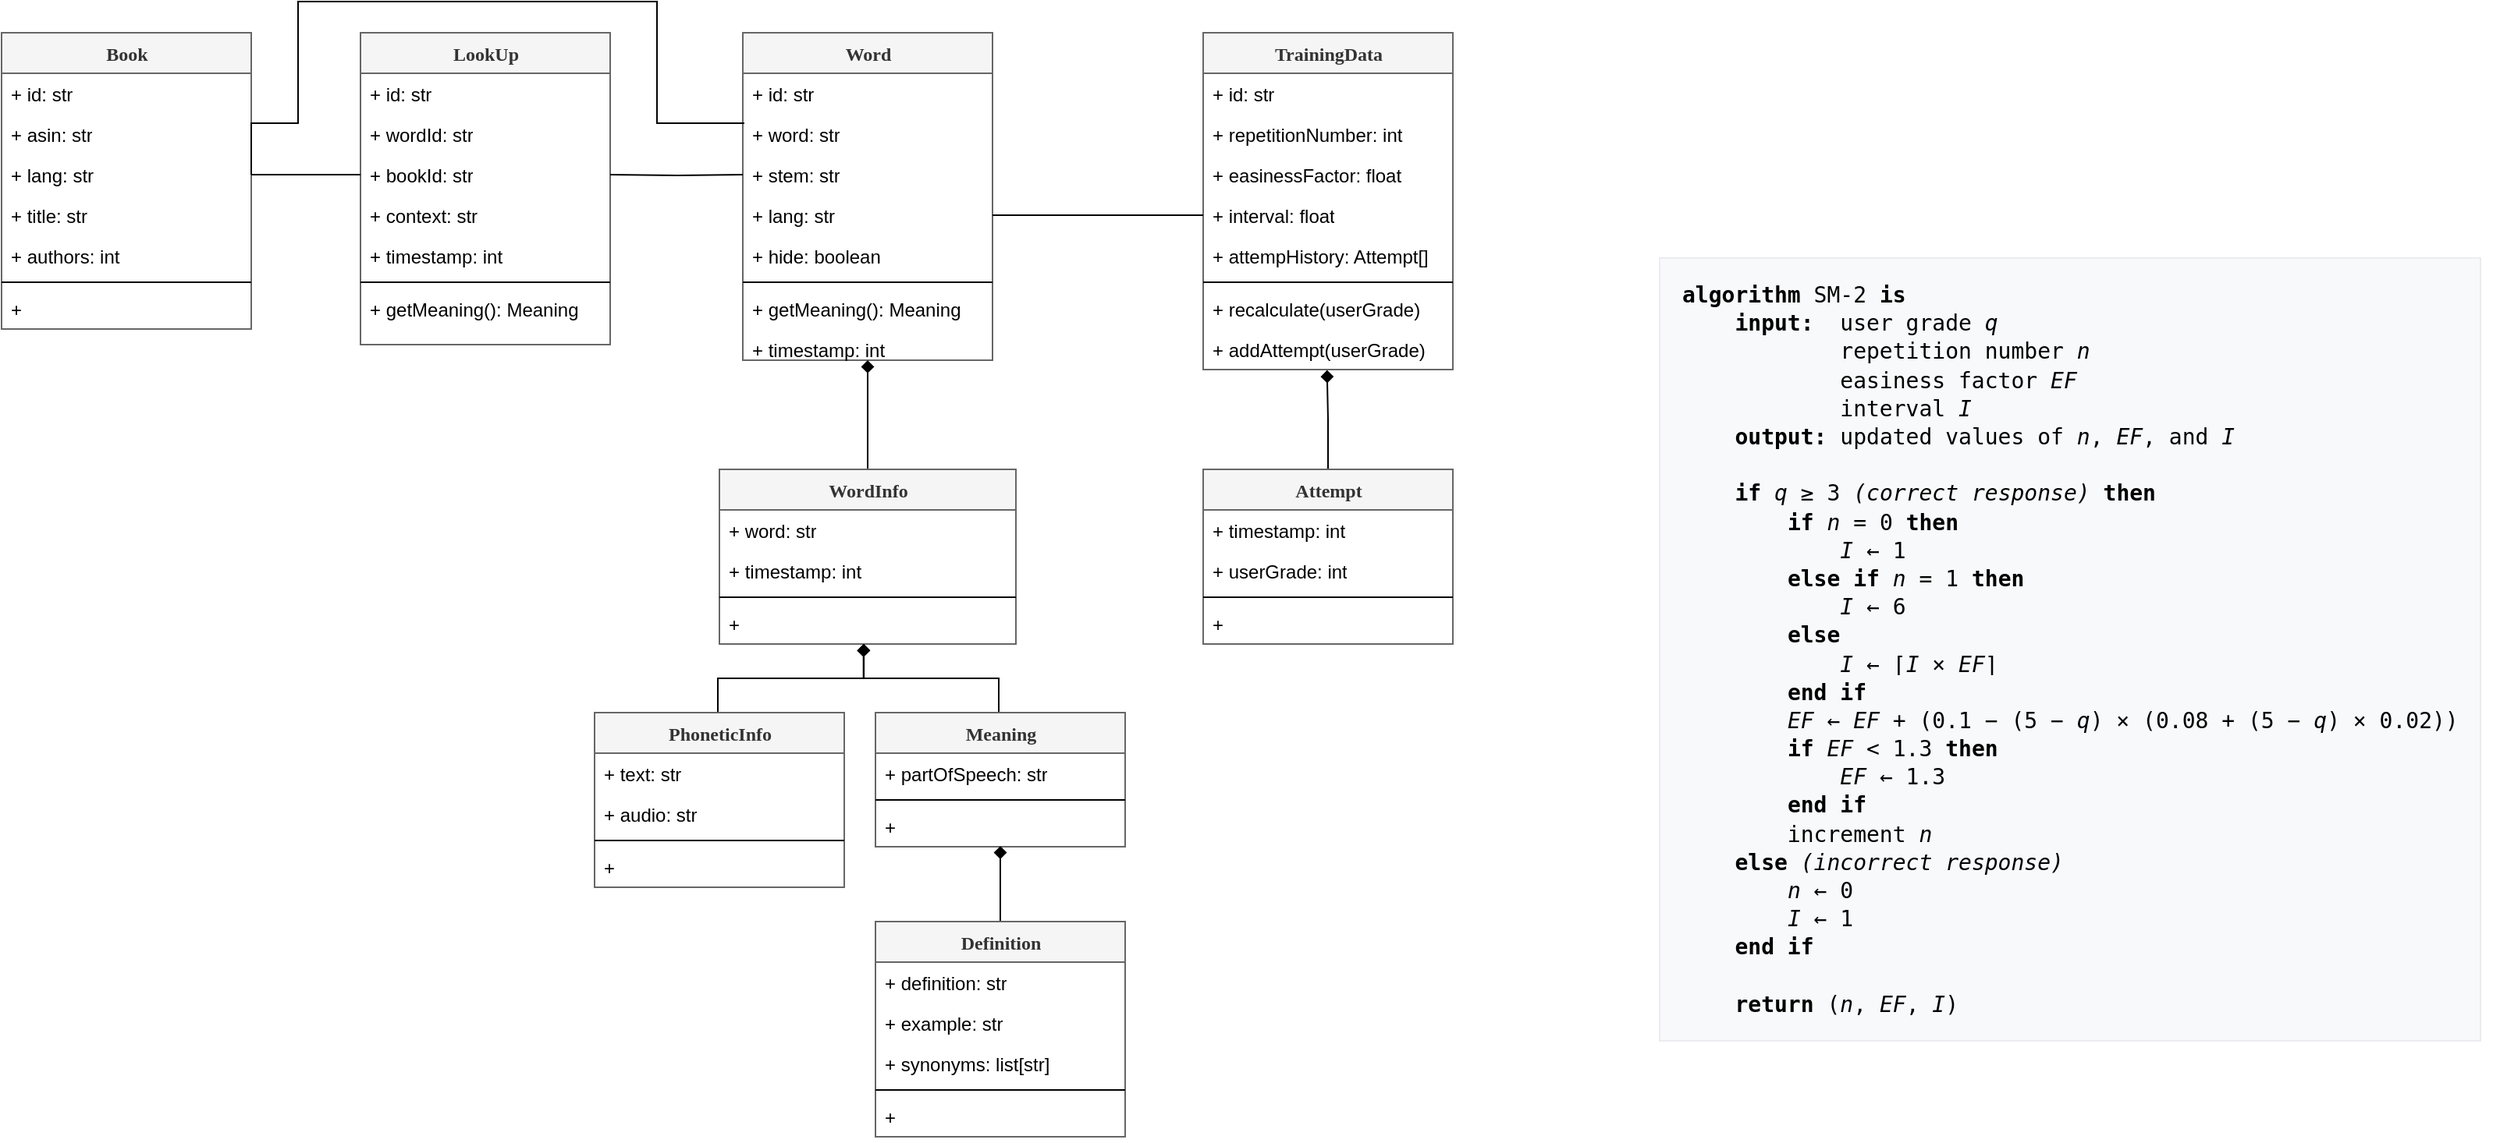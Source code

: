 <mxfile version="14.1.8" type="device"><diagram name="Page-1" id="6133507b-19e7-1e82-6fc7-422aa6c4b21f"><mxGraphModel dx="1726" dy="1206" grid="1" gridSize="10" guides="1" tooltips="1" connect="1" arrows="1" fold="1" page="0" pageScale="1" pageWidth="1100" pageHeight="850" math="0" shadow="0"><root><mxCell id="0"/><mxCell id="1" parent="0"/><mxCell id="78961159f06e98e8-17" value="Word" style="swimlane;html=1;fontStyle=1;align=center;verticalAlign=top;childLayout=stackLayout;horizontal=1;startSize=26;horizontalStack=0;resizeParent=1;resizeLast=0;collapsible=1;marginBottom=0;swimlaneFillColor=#ffffff;rounded=0;shadow=0;comic=0;labelBackgroundColor=none;strokeWidth=1;fillColor=#f5f5f5;fontFamily=Verdana;fontSize=12;strokeColor=#666666;fontColor=#333333;" parent="1" vertex="1"><mxGeometry x="375" y="-140" width="160" height="210" as="geometry"/></mxCell><mxCell id="78961159f06e98e8-23" value="+ id: str" style="text;html=1;strokeColor=none;fillColor=none;align=left;verticalAlign=top;spacingLeft=4;spacingRight=4;whiteSpace=wrap;overflow=hidden;rotatable=0;points=[[0,0.5],[1,0.5]];portConstraint=eastwest;" parent="78961159f06e98e8-17" vertex="1"><mxGeometry y="26" width="160" height="26" as="geometry"/></mxCell><mxCell id="78961159f06e98e8-24" value="+ word: str" style="text;html=1;strokeColor=none;fillColor=none;align=left;verticalAlign=top;spacingLeft=4;spacingRight=4;whiteSpace=wrap;overflow=hidden;rotatable=0;points=[[0,0.5],[1,0.5]];portConstraint=eastwest;" parent="78961159f06e98e8-17" vertex="1"><mxGeometry y="52" width="160" height="26" as="geometry"/></mxCell><mxCell id="ZVeVpF_cnoe1dBxjqzzv-6" value="+ stem: str" style="text;html=1;strokeColor=none;fillColor=none;align=left;verticalAlign=top;spacingLeft=4;spacingRight=4;whiteSpace=wrap;overflow=hidden;rotatable=0;points=[[0,0.5],[1,0.5]];portConstraint=eastwest;" parent="78961159f06e98e8-17" vertex="1"><mxGeometry y="78" width="160" height="26" as="geometry"/></mxCell><mxCell id="ZVeVpF_cnoe1dBxjqzzv-7" value="+ lang: str" style="text;html=1;strokeColor=none;fillColor=none;align=left;verticalAlign=top;spacingLeft=4;spacingRight=4;whiteSpace=wrap;overflow=hidden;rotatable=0;points=[[0,0.5],[1,0.5]];portConstraint=eastwest;" parent="78961159f06e98e8-17" vertex="1"><mxGeometry y="104" width="160" height="26" as="geometry"/></mxCell><mxCell id="YE1pkk-JXzx52vhOxfn4-2" value="+ hide: boolean" style="text;html=1;strokeColor=none;fillColor=none;align=left;verticalAlign=top;spacingLeft=4;spacingRight=4;whiteSpace=wrap;overflow=hidden;rotatable=0;points=[[0,0.5],[1,0.5]];portConstraint=eastwest;" vertex="1" parent="78961159f06e98e8-17"><mxGeometry y="130" width="160" height="26" as="geometry"/></mxCell><mxCell id="78961159f06e98e8-19" value="" style="line;html=1;strokeWidth=1;fillColor=none;align=left;verticalAlign=middle;spacingTop=-1;spacingLeft=3;spacingRight=3;rotatable=0;labelPosition=right;points=[];portConstraint=eastwest;" parent="78961159f06e98e8-17" vertex="1"><mxGeometry y="156" width="160" height="8" as="geometry"/></mxCell><mxCell id="78961159f06e98e8-27" value="+ getMeaning(): Meaning" style="text;html=1;strokeColor=none;fillColor=none;align=left;verticalAlign=top;spacingLeft=4;spacingRight=4;whiteSpace=wrap;overflow=hidden;rotatable=0;points=[[0,0.5],[1,0.5]];portConstraint=eastwest;" parent="78961159f06e98e8-17" vertex="1"><mxGeometry y="164" width="160" height="26" as="geometry"/></mxCell><mxCell id="ZErmJ2kMcgC-8b0238W8-14" value="+ timestamp: int" style="text;html=1;strokeColor=none;fillColor=none;align=left;verticalAlign=top;spacingLeft=4;spacingRight=4;whiteSpace=wrap;overflow=hidden;rotatable=0;points=[[0,0.5],[1,0.5]];portConstraint=eastwest;" parent="78961159f06e98e8-17" vertex="1"><mxGeometry y="190" width="160" height="20" as="geometry"/></mxCell><mxCell id="ZVeVpF_cnoe1dBxjqzzv-40" style="edgeStyle=elbowEdgeStyle;rounded=0;sketch=0;orthogonalLoop=1;jettySize=auto;elbow=vertical;html=1;exitX=0.5;exitY=0;exitDx=0;exitDy=0;entryX=0.5;entryY=1;entryDx=0;entryDy=0;startArrow=none;startFill=0;endArrow=diamond;endFill=1;" parent="1" source="ZVeVpF_cnoe1dBxjqzzv-9" target="78961159f06e98e8-17" edge="1"><mxGeometry relative="1" as="geometry"/></mxCell><mxCell id="ZVeVpF_cnoe1dBxjqzzv-9" value="WordInfo" style="swimlane;html=1;fontStyle=1;align=center;verticalAlign=top;childLayout=stackLayout;horizontal=1;startSize=26;horizontalStack=0;resizeParent=1;resizeLast=0;collapsible=1;marginBottom=0;swimlaneFillColor=#ffffff;rounded=0;shadow=0;comic=0;labelBackgroundColor=none;strokeWidth=1;fillColor=#f5f5f5;fontFamily=Verdana;fontSize=12;strokeColor=#666666;fontColor=#333333;" parent="1" vertex="1"><mxGeometry x="360" y="140" width="190" height="112" as="geometry"/></mxCell><mxCell id="ZVeVpF_cnoe1dBxjqzzv-11" value="+ word: str" style="text;html=1;strokeColor=none;fillColor=none;align=left;verticalAlign=top;spacingLeft=4;spacingRight=4;whiteSpace=wrap;overflow=hidden;rotatable=0;points=[[0,0.5],[1,0.5]];portConstraint=eastwest;" parent="ZVeVpF_cnoe1dBxjqzzv-9" vertex="1"><mxGeometry y="26" width="190" height="26" as="geometry"/></mxCell><mxCell id="ZVeVpF_cnoe1dBxjqzzv-14" value="+ timestamp: int" style="text;html=1;strokeColor=none;fillColor=none;align=left;verticalAlign=top;spacingLeft=4;spacingRight=4;whiteSpace=wrap;overflow=hidden;rotatable=0;points=[[0,0.5],[1,0.5]];portConstraint=eastwest;" parent="ZVeVpF_cnoe1dBxjqzzv-9" vertex="1"><mxGeometry y="52" width="190" height="26" as="geometry"/></mxCell><mxCell id="ZVeVpF_cnoe1dBxjqzzv-19" value="" style="line;html=1;strokeWidth=1;fillColor=none;align=left;verticalAlign=middle;spacingTop=-1;spacingLeft=3;spacingRight=3;rotatable=0;labelPosition=right;points=[];portConstraint=eastwest;" parent="ZVeVpF_cnoe1dBxjqzzv-9" vertex="1"><mxGeometry y="78" width="190" height="8" as="geometry"/></mxCell><mxCell id="ZVeVpF_cnoe1dBxjqzzv-20" value="+&amp;nbsp;" style="text;html=1;strokeColor=none;fillColor=none;align=left;verticalAlign=top;spacingLeft=4;spacingRight=4;whiteSpace=wrap;overflow=hidden;rotatable=0;points=[[0,0.5],[1,0.5]];portConstraint=eastwest;" parent="ZVeVpF_cnoe1dBxjqzzv-9" vertex="1"><mxGeometry y="86" width="190" height="26" as="geometry"/></mxCell><mxCell id="ZVeVpF_cnoe1dBxjqzzv-38" style="edgeStyle=elbowEdgeStyle;rounded=0;sketch=0;orthogonalLoop=1;jettySize=auto;elbow=vertical;html=1;exitX=0.5;exitY=0;exitDx=0;exitDy=0;entryX=0.486;entryY=1;entryDx=0;entryDy=0;entryPerimeter=0;startArrow=none;startFill=0;endArrow=diamond;endFill=1;" parent="1" target="ZVeVpF_cnoe1dBxjqzzv-20" edge="1"><mxGeometry relative="1" as="geometry"><mxPoint x="359" y="296" as="sourcePoint"/><mxPoint x="465.21" y="251.87" as="targetPoint"/><Array as="points"><mxPoint x="465" y="274"/></Array></mxGeometry></mxCell><mxCell id="ZVeVpF_cnoe1dBxjqzzv-21" value="PhoneticInfo" style="swimlane;html=1;fontStyle=1;align=center;verticalAlign=top;childLayout=stackLayout;horizontal=1;startSize=26;horizontalStack=0;resizeParent=1;resizeLast=0;collapsible=1;marginBottom=0;swimlaneFillColor=#ffffff;rounded=0;shadow=0;comic=0;labelBackgroundColor=none;strokeWidth=1;fillColor=#f5f5f5;fontFamily=Verdana;fontSize=12;strokeColor=#666666;fontColor=#333333;" parent="1" vertex="1"><mxGeometry x="280" y="296" width="160" height="112" as="geometry"/></mxCell><mxCell id="ZVeVpF_cnoe1dBxjqzzv-22" value="+ text: str" style="text;html=1;strokeColor=none;fillColor=none;align=left;verticalAlign=top;spacingLeft=4;spacingRight=4;whiteSpace=wrap;overflow=hidden;rotatable=0;points=[[0,0.5],[1,0.5]];portConstraint=eastwest;" parent="ZVeVpF_cnoe1dBxjqzzv-21" vertex="1"><mxGeometry y="26" width="160" height="26" as="geometry"/></mxCell><mxCell id="ZVeVpF_cnoe1dBxjqzzv-23" value="+ audio: str" style="text;html=1;strokeColor=none;fillColor=none;align=left;verticalAlign=top;spacingLeft=4;spacingRight=4;whiteSpace=wrap;overflow=hidden;rotatable=0;points=[[0,0.5],[1,0.5]];portConstraint=eastwest;" parent="ZVeVpF_cnoe1dBxjqzzv-21" vertex="1"><mxGeometry y="52" width="160" height="26" as="geometry"/></mxCell><mxCell id="ZVeVpF_cnoe1dBxjqzzv-26" value="" style="line;html=1;strokeWidth=1;fillColor=none;align=left;verticalAlign=middle;spacingTop=-1;spacingLeft=3;spacingRight=3;rotatable=0;labelPosition=right;points=[];portConstraint=eastwest;" parent="ZVeVpF_cnoe1dBxjqzzv-21" vertex="1"><mxGeometry y="78" width="160" height="8" as="geometry"/></mxCell><mxCell id="ZVeVpF_cnoe1dBxjqzzv-27" value="+&amp;nbsp;" style="text;html=1;strokeColor=none;fillColor=none;align=left;verticalAlign=top;spacingLeft=4;spacingRight=4;whiteSpace=wrap;overflow=hidden;rotatable=0;points=[[0,0.5],[1,0.5]];portConstraint=eastwest;" parent="ZVeVpF_cnoe1dBxjqzzv-21" vertex="1"><mxGeometry y="86" width="160" height="26" as="geometry"/></mxCell><mxCell id="ZVeVpF_cnoe1dBxjqzzv-39" style="edgeStyle=elbowEdgeStyle;rounded=0;sketch=0;orthogonalLoop=1;jettySize=auto;elbow=vertical;html=1;exitX=0.5;exitY=0;exitDx=0;exitDy=0;startArrow=none;startFill=0;endArrow=diamond;endFill=1;entryX=0.487;entryY=0.995;entryDx=0;entryDy=0;entryPerimeter=0;" parent="1" target="ZVeVpF_cnoe1dBxjqzzv-20" edge="1"><mxGeometry relative="1" as="geometry"><mxPoint x="539" y="296" as="sourcePoint"/><mxPoint x="465.59" y="251.896" as="targetPoint"/><Array as="points"><mxPoint x="499" y="274"/></Array></mxGeometry></mxCell><mxCell id="ZVeVpF_cnoe1dBxjqzzv-28" value="Meaning" style="swimlane;html=1;fontStyle=1;align=center;verticalAlign=top;childLayout=stackLayout;horizontal=1;startSize=26;horizontalStack=0;resizeParent=1;resizeLast=0;collapsible=1;marginBottom=0;swimlaneFillColor=#ffffff;rounded=0;shadow=0;comic=0;labelBackgroundColor=none;strokeWidth=1;fillColor=#f5f5f5;fontFamily=Verdana;fontSize=12;strokeColor=#666666;fontColor=#333333;" parent="1" vertex="1"><mxGeometry x="460" y="296" width="160" height="86" as="geometry"/></mxCell><mxCell id="ZVeVpF_cnoe1dBxjqzzv-29" value="+ partOfSpeech: str" style="text;html=1;strokeColor=none;fillColor=none;align=left;verticalAlign=top;spacingLeft=4;spacingRight=4;whiteSpace=wrap;overflow=hidden;rotatable=0;points=[[0,0.5],[1,0.5]];portConstraint=eastwest;" parent="ZVeVpF_cnoe1dBxjqzzv-28" vertex="1"><mxGeometry y="26" width="160" height="26" as="geometry"/></mxCell><mxCell id="ZVeVpF_cnoe1dBxjqzzv-33" value="" style="line;html=1;strokeWidth=1;fillColor=none;align=left;verticalAlign=middle;spacingTop=-1;spacingLeft=3;spacingRight=3;rotatable=0;labelPosition=right;points=[];portConstraint=eastwest;" parent="ZVeVpF_cnoe1dBxjqzzv-28" vertex="1"><mxGeometry y="52" width="160" height="8" as="geometry"/></mxCell><mxCell id="ZVeVpF_cnoe1dBxjqzzv-34" value="+&amp;nbsp;" style="text;html=1;strokeColor=none;fillColor=none;align=left;verticalAlign=top;spacingLeft=4;spacingRight=4;whiteSpace=wrap;overflow=hidden;rotatable=0;points=[[0,0.5],[1,0.5]];portConstraint=eastwest;" parent="ZVeVpF_cnoe1dBxjqzzv-28" vertex="1"><mxGeometry y="60" width="160" height="26" as="geometry"/></mxCell><mxCell id="ZVeVpF_cnoe1dBxjqzzv-46" style="edgeStyle=elbowEdgeStyle;rounded=0;sketch=0;orthogonalLoop=1;jettySize=auto;elbow=vertical;html=1;exitX=0.5;exitY=0;exitDx=0;exitDy=0;entryX=0.5;entryY=0.984;entryDx=0;entryDy=0;entryPerimeter=0;startArrow=none;startFill=0;endArrow=diamond;endFill=1;" parent="1" source="ZVeVpF_cnoe1dBxjqzzv-41" target="ZVeVpF_cnoe1dBxjqzzv-34" edge="1"><mxGeometry relative="1" as="geometry"/></mxCell><mxCell id="ZVeVpF_cnoe1dBxjqzzv-41" value="Definition" style="swimlane;html=1;fontStyle=1;align=center;verticalAlign=top;childLayout=stackLayout;horizontal=1;startSize=26;horizontalStack=0;resizeParent=1;resizeLast=0;collapsible=1;marginBottom=0;swimlaneFillColor=#ffffff;rounded=0;shadow=0;comic=0;labelBackgroundColor=none;strokeWidth=1;fillColor=#f5f5f5;fontFamily=Verdana;fontSize=12;strokeColor=#666666;fontColor=#333333;" parent="1" vertex="1"><mxGeometry x="460" y="430" width="160" height="138" as="geometry"/></mxCell><mxCell id="ZVeVpF_cnoe1dBxjqzzv-42" value="+ definition: str&lt;br&gt;" style="text;html=1;strokeColor=none;fillColor=none;align=left;verticalAlign=top;spacingLeft=4;spacingRight=4;whiteSpace=wrap;overflow=hidden;rotatable=0;points=[[0,0.5],[1,0.5]];portConstraint=eastwest;" parent="ZVeVpF_cnoe1dBxjqzzv-41" vertex="1"><mxGeometry y="26" width="160" height="26" as="geometry"/></mxCell><mxCell id="ZVeVpF_cnoe1dBxjqzzv-47" value="+ example: str" style="text;html=1;strokeColor=none;fillColor=none;align=left;verticalAlign=top;spacingLeft=4;spacingRight=4;whiteSpace=wrap;overflow=hidden;rotatable=0;points=[[0,0.5],[1,0.5]];portConstraint=eastwest;" parent="ZVeVpF_cnoe1dBxjqzzv-41" vertex="1"><mxGeometry y="52" width="160" height="26" as="geometry"/></mxCell><mxCell id="ZVeVpF_cnoe1dBxjqzzv-48" value="+ synonyms: list[str]" style="text;html=1;strokeColor=none;fillColor=none;align=left;verticalAlign=top;spacingLeft=4;spacingRight=4;whiteSpace=wrap;overflow=hidden;rotatable=0;points=[[0,0.5],[1,0.5]];portConstraint=eastwest;" parent="ZVeVpF_cnoe1dBxjqzzv-41" vertex="1"><mxGeometry y="78" width="160" height="26" as="geometry"/></mxCell><mxCell id="ZVeVpF_cnoe1dBxjqzzv-43" value="" style="line;html=1;strokeWidth=1;fillColor=none;align=left;verticalAlign=middle;spacingTop=-1;spacingLeft=3;spacingRight=3;rotatable=0;labelPosition=right;points=[];portConstraint=eastwest;" parent="ZVeVpF_cnoe1dBxjqzzv-41" vertex="1"><mxGeometry y="104" width="160" height="8" as="geometry"/></mxCell><mxCell id="ZVeVpF_cnoe1dBxjqzzv-44" value="+&amp;nbsp;" style="text;html=1;strokeColor=none;fillColor=none;align=left;verticalAlign=top;spacingLeft=4;spacingRight=4;whiteSpace=wrap;overflow=hidden;rotatable=0;points=[[0,0.5],[1,0.5]];portConstraint=eastwest;" parent="ZVeVpF_cnoe1dBxjqzzv-41" vertex="1"><mxGeometry y="112" width="160" height="26" as="geometry"/></mxCell><mxCell id="ZVeVpF_cnoe1dBxjqzzv-49" value="TrainingData" style="swimlane;html=1;fontStyle=1;align=center;verticalAlign=top;childLayout=stackLayout;horizontal=1;startSize=26;horizontalStack=0;resizeParent=1;resizeLast=0;collapsible=1;marginBottom=0;swimlaneFillColor=#ffffff;rounded=0;shadow=0;comic=0;labelBackgroundColor=none;strokeWidth=1;fillColor=#f5f5f5;fontFamily=Verdana;fontSize=12;strokeColor=#666666;fontColor=#333333;" parent="1" vertex="1"><mxGeometry x="670" y="-140" width="160" height="216" as="geometry"/></mxCell><mxCell id="ZVeVpF_cnoe1dBxjqzzv-60" value="+ id: str" style="text;html=1;strokeColor=none;fillColor=none;align=left;verticalAlign=top;spacingLeft=4;spacingRight=4;whiteSpace=wrap;overflow=hidden;rotatable=0;points=[[0,0.5],[1,0.5]];portConstraint=eastwest;" parent="ZVeVpF_cnoe1dBxjqzzv-49" vertex="1"><mxGeometry y="26" width="160" height="26" as="geometry"/></mxCell><mxCell id="ZErmJ2kMcgC-8b0238W8-20" value="+ repetitionNumber: int" style="text;html=1;strokeColor=none;fillColor=none;align=left;verticalAlign=top;spacingLeft=4;spacingRight=4;whiteSpace=wrap;overflow=hidden;rotatable=0;points=[[0,0.5],[1,0.5]];portConstraint=eastwest;" parent="ZVeVpF_cnoe1dBxjqzzv-49" vertex="1"><mxGeometry y="52" width="160" height="26" as="geometry"/></mxCell><mxCell id="ZVeVpF_cnoe1dBxjqzzv-61" value="+ easinessFactor: float" style="text;html=1;strokeColor=none;fillColor=none;align=left;verticalAlign=top;spacingLeft=4;spacingRight=4;whiteSpace=wrap;overflow=hidden;rotatable=0;points=[[0,0.5],[1,0.5]];portConstraint=eastwest;" parent="ZVeVpF_cnoe1dBxjqzzv-49" vertex="1"><mxGeometry y="78" width="160" height="26" as="geometry"/></mxCell><mxCell id="ZVeVpF_cnoe1dBxjqzzv-62" value="+ interval: float" style="text;html=1;strokeColor=none;fillColor=none;align=left;verticalAlign=top;spacingLeft=4;spacingRight=4;whiteSpace=wrap;overflow=hidden;rotatable=0;points=[[0,0.5],[1,0.5]];portConstraint=eastwest;" parent="ZVeVpF_cnoe1dBxjqzzv-49" vertex="1"><mxGeometry y="104" width="160" height="26" as="geometry"/></mxCell><mxCell id="ZVeVpF_cnoe1dBxjqzzv-102" value="+ attempHistory: Attempt[]" style="text;html=1;strokeColor=none;fillColor=none;align=left;verticalAlign=top;spacingLeft=4;spacingRight=4;whiteSpace=wrap;overflow=hidden;rotatable=0;points=[[0,0.5],[1,0.5]];portConstraint=eastwest;" parent="ZVeVpF_cnoe1dBxjqzzv-49" vertex="1"><mxGeometry y="130" width="160" height="26" as="geometry"/></mxCell><mxCell id="ZVeVpF_cnoe1dBxjqzzv-58" value="" style="line;html=1;strokeWidth=1;fillColor=none;align=left;verticalAlign=middle;spacingTop=-1;spacingLeft=3;spacingRight=3;rotatable=0;labelPosition=right;points=[];portConstraint=eastwest;" parent="ZVeVpF_cnoe1dBxjqzzv-49" vertex="1"><mxGeometry y="156" width="160" height="8" as="geometry"/></mxCell><mxCell id="ZVeVpF_cnoe1dBxjqzzv-59" value="+ recalculate(userGrade)" style="text;html=1;strokeColor=none;fillColor=none;align=left;verticalAlign=top;spacingLeft=4;spacingRight=4;whiteSpace=wrap;overflow=hidden;rotatable=0;points=[[0,0.5],[1,0.5]];portConstraint=eastwest;" parent="ZVeVpF_cnoe1dBxjqzzv-49" vertex="1"><mxGeometry y="164" width="160" height="26" as="geometry"/></mxCell><mxCell id="ZVeVpF_cnoe1dBxjqzzv-70" value="+ addAttempt(userGrade)" style="text;html=1;strokeColor=none;fillColor=none;align=left;verticalAlign=top;spacingLeft=4;spacingRight=4;whiteSpace=wrap;overflow=hidden;rotatable=0;points=[[0,0.5],[1,0.5]];portConstraint=eastwest;" parent="ZVeVpF_cnoe1dBxjqzzv-49" vertex="1"><mxGeometry y="190" width="160" height="26" as="geometry"/></mxCell><mxCell id="ZVeVpF_cnoe1dBxjqzzv-69" style="edgeStyle=elbowEdgeStyle;rounded=0;sketch=0;orthogonalLoop=1;jettySize=auto;elbow=vertical;html=1;exitX=0.5;exitY=0;exitDx=0;exitDy=0;startArrow=none;startFill=0;endArrow=diamond;endFill=1;entryX=0.496;entryY=1.013;entryDx=0;entryDy=0;entryPerimeter=0;" parent="1" source="ZVeVpF_cnoe1dBxjqzzv-63" target="ZVeVpF_cnoe1dBxjqzzv-70" edge="1"><mxGeometry relative="1" as="geometry"><mxPoint x="750" y="80" as="targetPoint"/></mxGeometry></mxCell><mxCell id="ZVeVpF_cnoe1dBxjqzzv-63" value="Attempt" style="swimlane;html=1;fontStyle=1;align=center;verticalAlign=top;childLayout=stackLayout;horizontal=1;startSize=26;horizontalStack=0;resizeParent=1;resizeLast=0;collapsible=1;marginBottom=0;swimlaneFillColor=#ffffff;rounded=0;shadow=0;comic=0;labelBackgroundColor=none;strokeWidth=1;fillColor=#f5f5f5;fontFamily=Verdana;fontSize=12;strokeColor=#666666;fontColor=#333333;" parent="1" vertex="1"><mxGeometry x="670" y="140" width="160" height="112" as="geometry"/></mxCell><mxCell id="ZVeVpF_cnoe1dBxjqzzv-64" value="+ timestamp: int" style="text;html=1;strokeColor=none;fillColor=none;align=left;verticalAlign=top;spacingLeft=4;spacingRight=4;whiteSpace=wrap;overflow=hidden;rotatable=0;points=[[0,0.5],[1,0.5]];portConstraint=eastwest;" parent="ZVeVpF_cnoe1dBxjqzzv-63" vertex="1"><mxGeometry y="26" width="160" height="26" as="geometry"/></mxCell><mxCell id="ZVeVpF_cnoe1dBxjqzzv-65" value="+ userGrade: int" style="text;html=1;strokeColor=none;fillColor=none;align=left;verticalAlign=top;spacingLeft=4;spacingRight=4;whiteSpace=wrap;overflow=hidden;rotatable=0;points=[[0,0.5],[1,0.5]];portConstraint=eastwest;" parent="ZVeVpF_cnoe1dBxjqzzv-63" vertex="1"><mxGeometry y="52" width="160" height="26" as="geometry"/></mxCell><mxCell id="ZVeVpF_cnoe1dBxjqzzv-67" value="" style="line;html=1;strokeWidth=1;fillColor=none;align=left;verticalAlign=middle;spacingTop=-1;spacingLeft=3;spacingRight=3;rotatable=0;labelPosition=right;points=[];portConstraint=eastwest;" parent="ZVeVpF_cnoe1dBxjqzzv-63" vertex="1"><mxGeometry y="78" width="160" height="8" as="geometry"/></mxCell><mxCell id="ZVeVpF_cnoe1dBxjqzzv-68" value="+&amp;nbsp;" style="text;html=1;strokeColor=none;fillColor=none;align=left;verticalAlign=top;spacingLeft=4;spacingRight=4;whiteSpace=wrap;overflow=hidden;rotatable=0;points=[[0,0.5],[1,0.5]];portConstraint=eastwest;" parent="ZVeVpF_cnoe1dBxjqzzv-63" vertex="1"><mxGeometry y="86" width="160" height="26" as="geometry"/></mxCell><mxCell id="ZVeVpF_cnoe1dBxjqzzv-78" value="&lt;pre style=&quot;font-family: monospace , monospace ; line-height: 1.3 ; background-color: rgb(248 , 249 , 250) ; border: 1px solid rgb(234 , 236 , 240) ; padding: 1em ; overflow-x: hidden ; overflow-wrap: break-word ; font-size: 14px&quot;&gt;&lt;b&gt;algorithm&lt;/b&gt; SM-2 &lt;b&gt;is&lt;/b&gt;&lt;br&gt;    &lt;b&gt;input:&lt;/b&gt;  user grade &lt;i&gt;q&lt;/i&gt;&lt;br&gt;            repetition number &lt;i&gt;n&lt;/i&gt;&lt;br&gt;            easiness factor &lt;i&gt;EF&lt;/i&gt;&lt;br&gt;            interval &lt;i&gt;I&lt;/i&gt;&lt;br&gt;    &lt;b&gt;output:&lt;/b&gt; updated values of &lt;i&gt;n&lt;/i&gt;, &lt;i&gt;EF&lt;/i&gt;, and &lt;i&gt;I&lt;/i&gt;&lt;br&gt;&lt;br&gt;    &lt;b&gt;if&lt;/b&gt; &lt;i&gt;q&lt;/i&gt; ≥ 3 &lt;i&gt;(correct response)&lt;/i&gt; &lt;b&gt;then&lt;/b&gt;&lt;br&gt;        &lt;b&gt;if&lt;/b&gt; &lt;i&gt;n&lt;/i&gt; = 0 &lt;b&gt;then&lt;/b&gt;&lt;br&gt;            &lt;i&gt;I&lt;/i&gt; ← 1&lt;br&gt;        &lt;b&gt;else if&lt;/b&gt; &lt;i&gt;n&lt;/i&gt; = 1 &lt;b&gt;then&lt;/b&gt;&lt;br&gt;            &lt;i&gt;I&lt;/i&gt; ← 6&lt;br&gt;        &lt;b&gt;else&lt;/b&gt;&lt;br&gt;            &lt;i&gt;I&lt;/i&gt; ← ⌈&lt;i&gt;I&lt;/i&gt; × &lt;i&gt;EF&lt;/i&gt;⌉&lt;br&gt;        &lt;b&gt;end if&lt;/b&gt;&lt;br&gt;        &lt;i&gt;EF&lt;/i&gt; ← &lt;i&gt;EF&lt;/i&gt; + (0.1 − (5 − &lt;i&gt;q&lt;/i&gt;) × (0.08 + (5 − &lt;i&gt;q&lt;/i&gt;) × 0.02))&lt;br&gt;        &lt;b&gt;if&lt;/b&gt; &lt;i&gt;EF&lt;/i&gt; &amp;lt; 1.3 &lt;b&gt;then&lt;/b&gt;&lt;br&gt;            &lt;i&gt;EF&lt;/i&gt; ← 1.3&lt;br&gt;        &lt;b&gt;end if&lt;/b&gt;&lt;br&gt;        increment &lt;i&gt;n&lt;/i&gt;&lt;br&gt;    &lt;b&gt;else&lt;/b&gt; &lt;i&gt;(incorrect response)&lt;/i&gt;&lt;br&gt;        &lt;i&gt;n&lt;/i&gt; ← 0&lt;br&gt;        &lt;i&gt;I&lt;/i&gt; ← 1&lt;br&gt;    &lt;b&gt;end if&lt;/b&gt;&lt;br&gt;&lt;br&gt;    &lt;b&gt;return&lt;/b&gt; (&lt;i&gt;n&lt;/i&gt;, &lt;i&gt;EF&lt;/i&gt;, &lt;i&gt;I&lt;/i&gt;)&lt;/pre&gt;" style="text;html=1;align=left;verticalAlign=middle;resizable=0;points=[];autosize=1;" parent="1" vertex="1"><mxGeometry x="960" y="-10.0" width="540" height="530" as="geometry"/></mxCell><mxCell id="ZVeVpF_cnoe1dBxjqzzv-86" value="Book" style="swimlane;html=1;fontStyle=1;align=center;verticalAlign=top;childLayout=stackLayout;horizontal=1;startSize=26;horizontalStack=0;resizeParent=1;resizeLast=0;collapsible=1;marginBottom=0;swimlaneFillColor=#ffffff;rounded=0;shadow=0;comic=0;labelBackgroundColor=none;strokeWidth=1;fillColor=#f5f5f5;fontFamily=Verdana;fontSize=12;strokeColor=#666666;fontColor=#333333;" parent="1" vertex="1"><mxGeometry x="-100" y="-140" width="160" height="190" as="geometry"/></mxCell><mxCell id="ZVeVpF_cnoe1dBxjqzzv-87" value="+ id: str" style="text;html=1;strokeColor=none;fillColor=none;align=left;verticalAlign=top;spacingLeft=4;spacingRight=4;whiteSpace=wrap;overflow=hidden;rotatable=0;points=[[0,0.5],[1,0.5]];portConstraint=eastwest;" parent="ZVeVpF_cnoe1dBxjqzzv-86" vertex="1"><mxGeometry y="26" width="160" height="26" as="geometry"/></mxCell><mxCell id="ZVeVpF_cnoe1dBxjqzzv-88" value="+ asin: str" style="text;html=1;strokeColor=none;fillColor=none;align=left;verticalAlign=top;spacingLeft=4;spacingRight=4;whiteSpace=wrap;overflow=hidden;rotatable=0;points=[[0,0.5],[1,0.5]];portConstraint=eastwest;" parent="ZVeVpF_cnoe1dBxjqzzv-86" vertex="1"><mxGeometry y="52" width="160" height="26" as="geometry"/></mxCell><mxCell id="ZVeVpF_cnoe1dBxjqzzv-90" value="+ lang: str" style="text;html=1;strokeColor=none;fillColor=none;align=left;verticalAlign=top;spacingLeft=4;spacingRight=4;whiteSpace=wrap;overflow=hidden;rotatable=0;points=[[0,0.5],[1,0.5]];portConstraint=eastwest;" parent="ZVeVpF_cnoe1dBxjqzzv-86" vertex="1"><mxGeometry y="78" width="160" height="26" as="geometry"/></mxCell><mxCell id="ZVeVpF_cnoe1dBxjqzzv-91" value="+ title: str" style="text;html=1;strokeColor=none;fillColor=none;align=left;verticalAlign=top;spacingLeft=4;spacingRight=4;whiteSpace=wrap;overflow=hidden;rotatable=0;points=[[0,0.5],[1,0.5]];portConstraint=eastwest;" parent="ZVeVpF_cnoe1dBxjqzzv-86" vertex="1"><mxGeometry y="104" width="160" height="26" as="geometry"/></mxCell><mxCell id="ZVeVpF_cnoe1dBxjqzzv-92" value="+ authors: int" style="text;html=1;strokeColor=none;fillColor=none;align=left;verticalAlign=top;spacingLeft=4;spacingRight=4;whiteSpace=wrap;overflow=hidden;rotatable=0;points=[[0,0.5],[1,0.5]];portConstraint=eastwest;" parent="ZVeVpF_cnoe1dBxjqzzv-86" vertex="1"><mxGeometry y="130" width="160" height="26" as="geometry"/></mxCell><mxCell id="ZVeVpF_cnoe1dBxjqzzv-94" value="" style="line;html=1;strokeWidth=1;fillColor=none;align=left;verticalAlign=middle;spacingTop=-1;spacingLeft=3;spacingRight=3;rotatable=0;labelPosition=right;points=[];portConstraint=eastwest;" parent="ZVeVpF_cnoe1dBxjqzzv-86" vertex="1"><mxGeometry y="156" width="160" height="8" as="geometry"/></mxCell><mxCell id="ZVeVpF_cnoe1dBxjqzzv-95" value="+&amp;nbsp;" style="text;html=1;strokeColor=none;fillColor=none;align=left;verticalAlign=top;spacingLeft=4;spacingRight=4;whiteSpace=wrap;overflow=hidden;rotatable=0;points=[[0,0.5],[1,0.5]];portConstraint=eastwest;" parent="ZVeVpF_cnoe1dBxjqzzv-86" vertex="1"><mxGeometry y="164" width="160" height="26" as="geometry"/></mxCell><mxCell id="ZErmJ2kMcgC-8b0238W8-1" value="LookUp" style="swimlane;html=1;fontStyle=1;align=center;verticalAlign=top;childLayout=stackLayout;horizontal=1;startSize=26;horizontalStack=0;resizeParent=1;resizeLast=0;collapsible=1;marginBottom=0;swimlaneFillColor=#ffffff;rounded=0;shadow=0;comic=0;labelBackgroundColor=none;strokeWidth=1;fillColor=#f5f5f5;fontFamily=Verdana;fontSize=12;strokeColor=#666666;fontColor=#333333;" parent="1" vertex="1"><mxGeometry x="130" y="-140" width="160" height="200" as="geometry"/></mxCell><mxCell id="ZErmJ2kMcgC-8b0238W8-2" value="+ id: str" style="text;html=1;strokeColor=none;fillColor=none;align=left;verticalAlign=top;spacingLeft=4;spacingRight=4;whiteSpace=wrap;overflow=hidden;rotatable=0;points=[[0,0.5],[1,0.5]];portConstraint=eastwest;" parent="ZErmJ2kMcgC-8b0238W8-1" vertex="1"><mxGeometry y="26" width="160" height="26" as="geometry"/></mxCell><mxCell id="ZErmJ2kMcgC-8b0238W8-3" value="+ wordId: str" style="text;html=1;strokeColor=none;fillColor=none;align=left;verticalAlign=top;spacingLeft=4;spacingRight=4;whiteSpace=wrap;overflow=hidden;rotatable=0;points=[[0,0.5],[1,0.5]];portConstraint=eastwest;" parent="ZErmJ2kMcgC-8b0238W8-1" vertex="1"><mxGeometry y="52" width="160" height="26" as="geometry"/></mxCell><mxCell id="ZErmJ2kMcgC-8b0238W8-16" value="+ bookId: str" style="text;html=1;strokeColor=none;fillColor=none;align=left;verticalAlign=top;spacingLeft=4;spacingRight=4;whiteSpace=wrap;overflow=hidden;rotatable=0;points=[[0,0.5],[1,0.5]];portConstraint=eastwest;" parent="ZErmJ2kMcgC-8b0238W8-1" vertex="1"><mxGeometry y="78" width="160" height="26" as="geometry"/></mxCell><mxCell id="ZErmJ2kMcgC-8b0238W8-6" value="+ context: str" style="text;html=1;strokeColor=none;fillColor=none;align=left;verticalAlign=top;spacingLeft=4;spacingRight=4;whiteSpace=wrap;overflow=hidden;rotatable=0;points=[[0,0.5],[1,0.5]];portConstraint=eastwest;" parent="ZErmJ2kMcgC-8b0238W8-1" vertex="1"><mxGeometry y="104" width="160" height="26" as="geometry"/></mxCell><mxCell id="ZErmJ2kMcgC-8b0238W8-7" value="+ timestamp: int" style="text;html=1;strokeColor=none;fillColor=none;align=left;verticalAlign=top;spacingLeft=4;spacingRight=4;whiteSpace=wrap;overflow=hidden;rotatable=0;points=[[0,0.5],[1,0.5]];portConstraint=eastwest;" parent="ZErmJ2kMcgC-8b0238W8-1" vertex="1"><mxGeometry y="130" width="160" height="26" as="geometry"/></mxCell><mxCell id="ZErmJ2kMcgC-8b0238W8-8" value="" style="line;html=1;strokeWidth=1;fillColor=none;align=left;verticalAlign=middle;spacingTop=-1;spacingLeft=3;spacingRight=3;rotatable=0;labelPosition=right;points=[];portConstraint=eastwest;" parent="ZErmJ2kMcgC-8b0238W8-1" vertex="1"><mxGeometry y="156" width="160" height="8" as="geometry"/></mxCell><mxCell id="ZErmJ2kMcgC-8b0238W8-9" value="+ getMeaning(): Meaning" style="text;html=1;strokeColor=none;fillColor=none;align=left;verticalAlign=top;spacingLeft=4;spacingRight=4;whiteSpace=wrap;overflow=hidden;rotatable=0;points=[[0,0.5],[1,0.5]];portConstraint=eastwest;" parent="ZErmJ2kMcgC-8b0238W8-1" vertex="1"><mxGeometry y="164" width="160" height="26" as="geometry"/></mxCell><mxCell id="ZErmJ2kMcgC-8b0238W8-10" style="edgeStyle=orthogonalEdgeStyle;rounded=0;orthogonalLoop=1;jettySize=auto;html=1;exitX=1;exitY=0.5;exitDx=0;exitDy=0;entryX=0;entryY=0.5;entryDx=0;entryDy=0;endArrow=none;endFill=0;" parent="1" source="ZVeVpF_cnoe1dBxjqzzv-90" edge="1"><mxGeometry relative="1" as="geometry"><mxPoint x="130" y="-49" as="targetPoint"/></mxGeometry></mxCell><mxCell id="ZErmJ2kMcgC-8b0238W8-12" style="edgeStyle=orthogonalEdgeStyle;rounded=0;orthogonalLoop=1;jettySize=auto;html=1;exitX=1;exitY=0.5;exitDx=0;exitDy=0;entryX=0;entryY=0.5;entryDx=0;entryDy=0;endArrow=none;endFill=0;" parent="1" target="ZVeVpF_cnoe1dBxjqzzv-6" edge="1"><mxGeometry relative="1" as="geometry"><mxPoint x="290" y="-49" as="sourcePoint"/></mxGeometry></mxCell><mxCell id="ZErmJ2kMcgC-8b0238W8-18" style="edgeStyle=orthogonalEdgeStyle;rounded=0;orthogonalLoop=1;jettySize=auto;html=1;exitX=1;exitY=0.5;exitDx=0;exitDy=0;endArrow=none;endFill=0;entryX=0.006;entryY=0.231;entryDx=0;entryDy=0;entryPerimeter=0;" parent="1" source="ZVeVpF_cnoe1dBxjqzzv-90" target="78961159f06e98e8-24" edge="1"><mxGeometry relative="1" as="geometry"><mxPoint x="370" y="-80" as="targetPoint"/><Array as="points"><mxPoint x="60" y="-82"/><mxPoint x="90" y="-82"/><mxPoint x="90" y="-160"/><mxPoint x="320" y="-160"/><mxPoint x="320" y="-82"/></Array></mxGeometry></mxCell><mxCell id="ZErmJ2kMcgC-8b0238W8-19" style="edgeStyle=orthogonalEdgeStyle;rounded=0;orthogonalLoop=1;jettySize=auto;html=1;exitX=1;exitY=0.5;exitDx=0;exitDy=0;endArrow=none;endFill=0;entryX=0;entryY=0.5;entryDx=0;entryDy=0;" parent="1" source="ZVeVpF_cnoe1dBxjqzzv-7" target="ZVeVpF_cnoe1dBxjqzzv-62" edge="1"><mxGeometry relative="1" as="geometry"/></mxCell></root></mxGraphModel></diagram></mxfile>